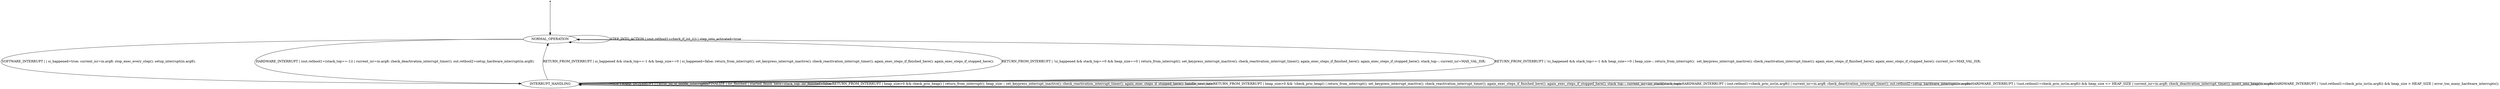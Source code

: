 digraph G {
  ranksep=2; // Increase vertical spacing between ranks
  nodesep=2; // Increase horizontal spacing between nodes
  "Start" [shape=point]; // Mark the initial node as a point
  "Start" -> "NORMAL_OPERATION";

  "NORMAL_OPERATION" -> "INTERRUPT_HANDLING" [label="SOFTWARE_INTERRUPT | | si_happened=true; current_isr=in.arg8; stop_exec_every_step(); setup_interrupt(in.arg8);"]
  "INTERRUPT_HANDLING" -> "INTERRUPT_HANDLING" [label="SOFTWARE_INTERRUPT | | error_no_si_inside_interrupt();"]

  "NORMAL_OPERATION" -> "NORMAL_OPERATION" [label="STEP_INTO_ACTION | (out.retbool1=check_if_int_i()) | step_into_activated=true"]
  "INTERRUPT_HANDLING" -> "INTERRUPT_HANDLING" [label="FINALIZE | isr_finished | started_finish_here=stack_top; isr_finished=false;"]


  "INTERRUPT_HANDLING" -> "NORMAL_OPERATION" [label="RETURN_FROM_INTERRUPT | si_happened && stack_top==-1 && heap_size==0 | si_happened=false; return_from_interrupt(); set_keypress_interrupt_inactive(); check_reactivation_interrupt_timer(); again_exec_steps_if_finished_here(); again_exec_steps_if_stopped_here();"]

  "INTERRUPT_HANDLING" -> "NORMAL_OPERATION" [label="RETURN_FROM_INTERRUPT | !si_happened && stack_top==0 && heap_size==0 | return_from_interrupt(); set_keypress_interrupt_inactive(); check_reactivation_interrupt_timer(); again_exec_steps_if_finished_here(); again_exec_steps_if_stopped_here(); stack_top--; current_isr=MAX_VAL_ISR;"]
  "INTERRUPT_HANDLING" -> "NORMAL_OPERATION" [label="RETURN_FROM_INTERRUPT | !si_happened && stack_top==-1 && heap_size==0 | heap_size--; return_from_interrupt();  set_keypress_interrupt_inactive(); check_reactivation_interrupt_timer(); again_exec_steps_if_finished_here(); again_exec_steps_if_stopped_here(); current_isr=MAX_VAL_ISR;"]

  "INTERRUPT_HANDLING" -> "INTERRUPT_HANDLING" [label="RETURN_FROM_INTERRUPT | heap_size>0 && check_prio_heap() | return_from_interrupt(); heap_size--; set_keypress_interrupt_inactive(); check_reactivation_interrupt_timer(); again_exec_steps_if_stopped_here(); handle_next_hi();"]
  "INTERRUPT_HANDLING" -> "INTERRUPT_HANDLING" [label="RETURN_FROM_INTERRUPT | heap_size>0 && !check_prio_heap() | return_from_interrupt(); set_keypress_interrupt_inactive(); check_reactivation_interrupt_timer(); again_exec_steps_if_finished_here(); again_exec_steps_if_stopped_here(); stack_top--; current_isr=isr_stack[stack_top];"]


  "NORMAL_OPERATION" -> "INTERRUPT_HANDLING" [label="HARDWARE_INTERRUPT | (out.retbool1=(stack_top==-1)) | current_isr=in.arg8; check_deactivation_interrupt_timer(); out.retbool2=setup_hardware_interrupt(in.arg8);"]
  "INTERRUPT_HANDLING" -> "INTERRUPT_HANDLING" [label="HARDWARE_INTERRUPT | (out.retbool1=check_prio_isr(in.arg8)) | current_isr=in.arg8; check_deactivation_interrupt_timer(); out.retbool2=setup_hardware_interrupt(in.arg8);"]
  "INTERRUPT_HANDLING" -> "INTERRUPT_HANDLING" [label="HARDWARE_INTERRUPT | !(out.retbool1=check_prio_isr(in.arg8)) && heap_size <= HEAP_SIZE | current_isr=in.arg8; check_deactivation_interrupt_timer(); insert_into_heap(in.arg8);"]

  "INTERRUPT_HANDLING" -> "INTERRUPT_HANDLING" [label="HARDWARE_INTERRUPT | !(out.retbool1=check_prio_isr(in.arg8)) && heap_size > HEAP_SIZE | error_too_many_hardware_interrupts();"]
}
